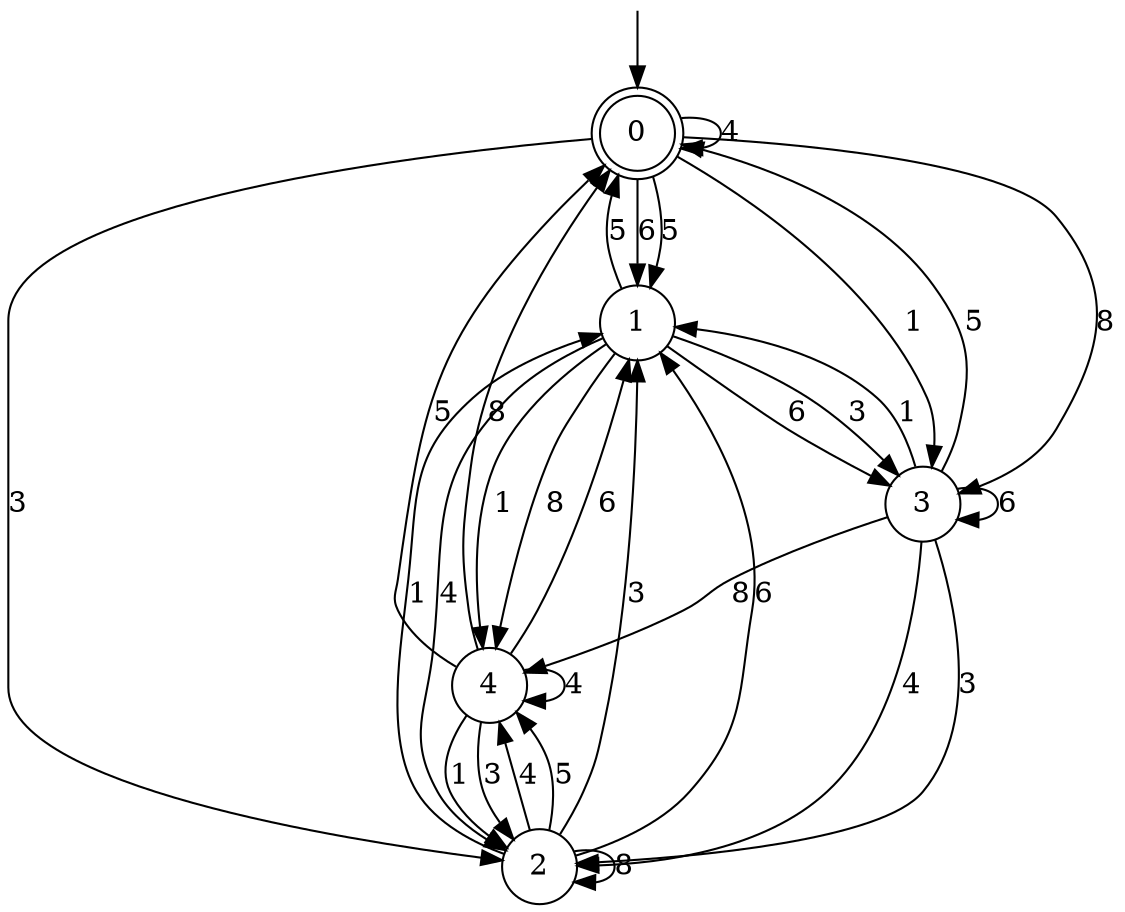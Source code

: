 digraph g {

	s0 [shape="doublecircle" label="0"];
	s1 [shape="circle" label="1"];
	s2 [shape="circle" label="2"];
	s3 [shape="circle" label="3"];
	s4 [shape="circle" label="4"];
	s0 -> s1 [label="6"];
	s0 -> s2 [label="3"];
	s0 -> s0 [label="4"];
	s0 -> s3 [label="8"];
	s0 -> s3 [label="1"];
	s0 -> s1 [label="5"];
	s1 -> s3 [label="6"];
	s1 -> s3 [label="3"];
	s1 -> s2 [label="4"];
	s1 -> s4 [label="8"];
	s1 -> s4 [label="1"];
	s1 -> s0 [label="5"];
	s2 -> s1 [label="6"];
	s2 -> s1 [label="3"];
	s2 -> s4 [label="4"];
	s2 -> s2 [label="8"];
	s2 -> s1 [label="1"];
	s2 -> s4 [label="5"];
	s3 -> s3 [label="6"];
	s3 -> s2 [label="3"];
	s3 -> s2 [label="4"];
	s3 -> s4 [label="8"];
	s3 -> s1 [label="1"];
	s3 -> s0 [label="5"];
	s4 -> s1 [label="6"];
	s4 -> s2 [label="3"];
	s4 -> s4 [label="4"];
	s4 -> s0 [label="8"];
	s4 -> s2 [label="1"];
	s4 -> s0 [label="5"];

__start0 [label="" shape="none" width="0" height="0"];
__start0 -> s0;

}
